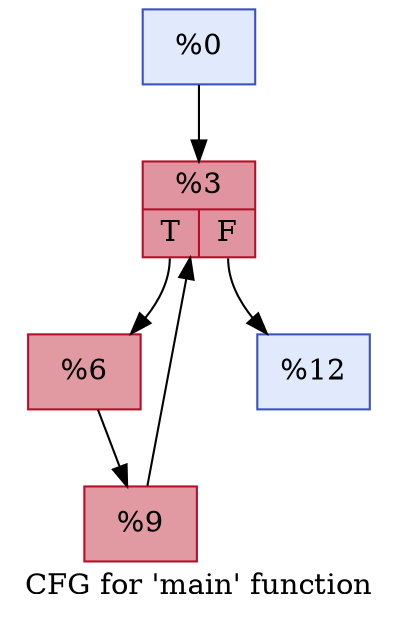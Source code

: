 digraph "CFG for 'main' function" {
	label="CFG for 'main' function";

	Node0x55fd58e68900 [shape=record,color="#3d50c3ff", style=filled, fillcolor="#b9d0f970",label="{%0 }"];
	Node0x55fd58e68900 -> Node0x55fd58e68c40;
	Node0x55fd58e68c40 [shape=record,color="#b70d28ff", style=filled, fillcolor="#b70d2870",label="{%3 |{<s0>T|<s1>F}}"];
	Node0x55fd58e68c40:s0 -> Node0x55fd58e68e50;
	Node0x55fd58e68c40:s1 -> Node0x55fd58e68ea0;
	Node0x55fd58e68e50 [shape=record,color="#b70d28ff", style=filled, fillcolor="#bb1b2c70",label="{%6 }"];
	Node0x55fd58e68e50 -> Node0x55fd58e68d70;
	Node0x55fd58e68d70 [shape=record,color="#b70d28ff", style=filled, fillcolor="#bb1b2c70",label="{%9 }"];
	Node0x55fd58e68d70 -> Node0x55fd58e68c40;
	Node0x55fd58e68ea0 [shape=record,color="#3d50c3ff", style=filled, fillcolor="#b9d0f970",label="{%12 }"];
}

